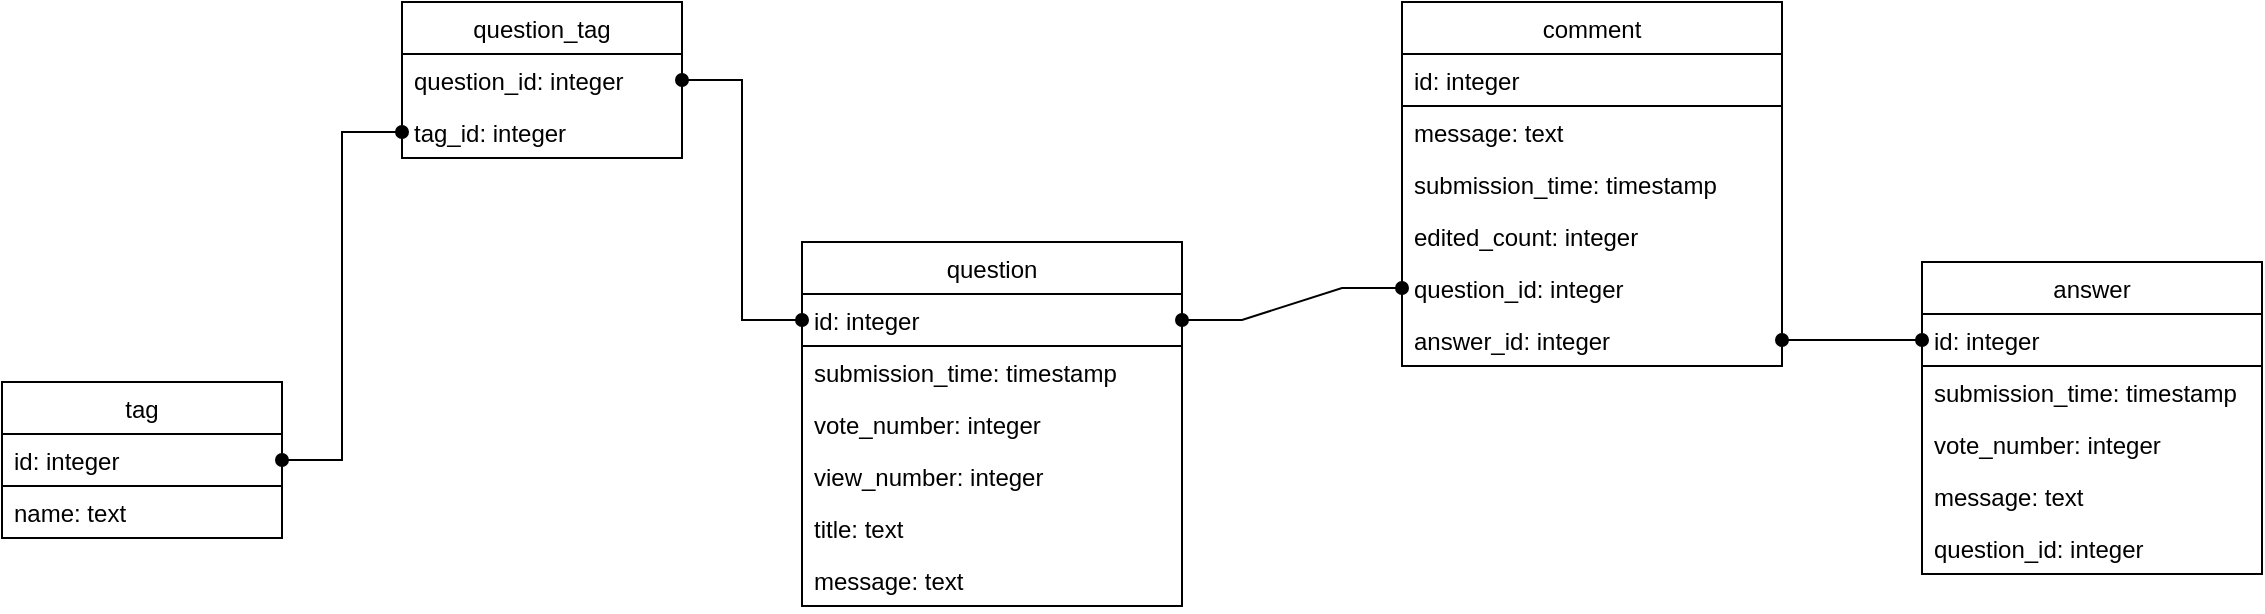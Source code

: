 <mxfile version="18.0.7" type="device"><diagram id="0woxybf8rxxGmbRRyEk7" name="Page-1"><mxGraphModel dx="1422" dy="786" grid="1" gridSize="10" guides="1" tooltips="1" connect="1" arrows="1" fold="1" page="1" pageScale="1" pageWidth="1169" pageHeight="827" math="0" shadow="0"><root><mxCell id="0"/><mxCell id="1" parent="0"/><mxCell id="YsdaQh1VmDpz9fYOMpgl-1" value="question" style="swimlane;fontStyle=0;childLayout=stackLayout;horizontal=1;startSize=26;fillColor=none;horizontalStack=0;resizeParent=1;resizeParentMax=0;resizeLast=0;collapsible=1;marginBottom=0;" vertex="1" parent="1"><mxGeometry x="420" y="160" width="190" height="182" as="geometry"/></mxCell><mxCell id="YsdaQh1VmDpz9fYOMpgl-2" value="id: integer" style="text;strokeColor=default;fillColor=none;align=left;verticalAlign=top;spacingLeft=4;spacingRight=4;overflow=hidden;rotatable=0;points=[[0,0.5],[1,0.5]];portConstraint=eastwest;" vertex="1" parent="YsdaQh1VmDpz9fYOMpgl-1"><mxGeometry y="26" width="190" height="26" as="geometry"/></mxCell><mxCell id="YsdaQh1VmDpz9fYOMpgl-3" value="submission_time: timestamp" style="text;strokeColor=none;fillColor=none;align=left;verticalAlign=top;spacingLeft=4;spacingRight=4;overflow=hidden;rotatable=0;points=[[0,0.5],[1,0.5]];portConstraint=eastwest;" vertex="1" parent="YsdaQh1VmDpz9fYOMpgl-1"><mxGeometry y="52" width="190" height="26" as="geometry"/></mxCell><mxCell id="YsdaQh1VmDpz9fYOMpgl-29" value="vote_number: integer" style="text;strokeColor=none;fillColor=none;align=left;verticalAlign=top;spacingLeft=4;spacingRight=4;overflow=hidden;rotatable=0;points=[[0,0.5],[1,0.5]];portConstraint=eastwest;" vertex="1" parent="YsdaQh1VmDpz9fYOMpgl-1"><mxGeometry y="78" width="190" height="26" as="geometry"/></mxCell><mxCell id="YsdaQh1VmDpz9fYOMpgl-4" value="view_number: integer" style="text;strokeColor=none;fillColor=none;align=left;verticalAlign=top;spacingLeft=4;spacingRight=4;overflow=hidden;rotatable=0;points=[[0,0.5],[1,0.5]];portConstraint=eastwest;" vertex="1" parent="YsdaQh1VmDpz9fYOMpgl-1"><mxGeometry y="104" width="190" height="26" as="geometry"/></mxCell><mxCell id="YsdaQh1VmDpz9fYOMpgl-30" value="title: text" style="text;strokeColor=none;fillColor=none;align=left;verticalAlign=top;spacingLeft=4;spacingRight=4;overflow=hidden;rotatable=0;points=[[0,0.5],[1,0.5]];portConstraint=eastwest;" vertex="1" parent="YsdaQh1VmDpz9fYOMpgl-1"><mxGeometry y="130" width="190" height="26" as="geometry"/></mxCell><mxCell id="YsdaQh1VmDpz9fYOMpgl-31" value="message: text" style="text;strokeColor=none;fillColor=none;align=left;verticalAlign=top;spacingLeft=4;spacingRight=4;overflow=hidden;rotatable=0;points=[[0,0.5],[1,0.5]];portConstraint=eastwest;" vertex="1" parent="YsdaQh1VmDpz9fYOMpgl-1"><mxGeometry y="156" width="190" height="26" as="geometry"/></mxCell><mxCell id="YsdaQh1VmDpz9fYOMpgl-5" value="answer" style="swimlane;fontStyle=0;childLayout=stackLayout;horizontal=1;startSize=26;fillColor=none;horizontalStack=0;resizeParent=1;resizeParentMax=0;resizeLast=0;collapsible=1;marginBottom=0;" vertex="1" parent="1"><mxGeometry x="980" y="170" width="170" height="156" as="geometry"/></mxCell><mxCell id="YsdaQh1VmDpz9fYOMpgl-6" value="id: integer" style="text;strokeColor=default;fillColor=none;align=left;verticalAlign=top;spacingLeft=4;spacingRight=4;overflow=hidden;rotatable=0;points=[[0,0.5],[1,0.5]];portConstraint=eastwest;" vertex="1" parent="YsdaQh1VmDpz9fYOMpgl-5"><mxGeometry y="26" width="170" height="26" as="geometry"/></mxCell><mxCell id="YsdaQh1VmDpz9fYOMpgl-7" value="submission_time: timestamp" style="text;strokeColor=none;fillColor=none;align=left;verticalAlign=top;spacingLeft=4;spacingRight=4;overflow=hidden;rotatable=0;points=[[0,0.5],[1,0.5]];portConstraint=eastwest;" vertex="1" parent="YsdaQh1VmDpz9fYOMpgl-5"><mxGeometry y="52" width="170" height="26" as="geometry"/></mxCell><mxCell id="YsdaQh1VmDpz9fYOMpgl-8" value="vote_number: integer" style="text;strokeColor=none;fillColor=none;align=left;verticalAlign=top;spacingLeft=4;spacingRight=4;overflow=hidden;rotatable=0;points=[[0,0.5],[1,0.5]];portConstraint=eastwest;" vertex="1" parent="YsdaQh1VmDpz9fYOMpgl-5"><mxGeometry y="78" width="170" height="26" as="geometry"/></mxCell><mxCell id="YsdaQh1VmDpz9fYOMpgl-22" value="message: text" style="text;strokeColor=none;fillColor=none;align=left;verticalAlign=top;spacingLeft=4;spacingRight=4;overflow=hidden;rotatable=0;points=[[0,0.5],[1,0.5]];portConstraint=eastwest;" vertex="1" parent="YsdaQh1VmDpz9fYOMpgl-5"><mxGeometry y="104" width="170" height="26" as="geometry"/></mxCell><mxCell id="YsdaQh1VmDpz9fYOMpgl-23" value="question_id: integer" style="text;strokeColor=none;fillColor=none;align=left;verticalAlign=top;spacingLeft=4;spacingRight=4;overflow=hidden;rotatable=0;points=[[0,0.5],[1,0.5]];portConstraint=eastwest;" vertex="1" parent="YsdaQh1VmDpz9fYOMpgl-5"><mxGeometry y="130" width="170" height="26" as="geometry"/></mxCell><mxCell id="YsdaQh1VmDpz9fYOMpgl-9" value="comment" style="swimlane;fontStyle=0;childLayout=stackLayout;horizontal=1;startSize=26;fillColor=none;horizontalStack=0;resizeParent=1;resizeParentMax=0;resizeLast=0;collapsible=1;marginBottom=0;" vertex="1" parent="1"><mxGeometry x="720" y="40" width="190" height="182" as="geometry"/></mxCell><mxCell id="YsdaQh1VmDpz9fYOMpgl-10" value="id: integer" style="text;strokeColor=default;fillColor=none;align=left;verticalAlign=top;spacingLeft=4;spacingRight=4;overflow=hidden;rotatable=0;points=[[0,0.5],[1,0.5]];portConstraint=eastwest;" vertex="1" parent="YsdaQh1VmDpz9fYOMpgl-9"><mxGeometry y="26" width="190" height="26" as="geometry"/></mxCell><mxCell id="YsdaQh1VmDpz9fYOMpgl-11" value="message: text" style="text;strokeColor=none;fillColor=none;align=left;verticalAlign=top;spacingLeft=4;spacingRight=4;overflow=hidden;rotatable=0;points=[[0,0.5],[1,0.5]];portConstraint=eastwest;" vertex="1" parent="YsdaQh1VmDpz9fYOMpgl-9"><mxGeometry y="52" width="190" height="26" as="geometry"/></mxCell><mxCell id="YsdaQh1VmDpz9fYOMpgl-12" value="submission_time: timestamp" style="text;strokeColor=none;fillColor=none;align=left;verticalAlign=top;spacingLeft=4;spacingRight=4;overflow=hidden;rotatable=0;points=[[0,0.5],[1,0.5]];portConstraint=eastwest;" vertex="1" parent="YsdaQh1VmDpz9fYOMpgl-9"><mxGeometry y="78" width="190" height="26" as="geometry"/></mxCell><mxCell id="YsdaQh1VmDpz9fYOMpgl-25" value="edited_count: integer" style="text;strokeColor=none;fillColor=none;align=left;verticalAlign=top;spacingLeft=4;spacingRight=4;overflow=hidden;rotatable=0;points=[[0,0.5],[1,0.5]];portConstraint=eastwest;" vertex="1" parent="YsdaQh1VmDpz9fYOMpgl-9"><mxGeometry y="104" width="190" height="26" as="geometry"/></mxCell><mxCell id="YsdaQh1VmDpz9fYOMpgl-26" value="question_id: integer" style="text;strokeColor=none;fillColor=none;align=left;verticalAlign=top;spacingLeft=4;spacingRight=4;overflow=hidden;rotatable=0;points=[[0,0.5],[1,0.5]];portConstraint=eastwest;" vertex="1" parent="YsdaQh1VmDpz9fYOMpgl-9"><mxGeometry y="130" width="190" height="26" as="geometry"/></mxCell><mxCell id="YsdaQh1VmDpz9fYOMpgl-27" value="answer_id: integer" style="text;strokeColor=none;fillColor=none;align=left;verticalAlign=top;spacingLeft=4;spacingRight=4;overflow=hidden;rotatable=0;points=[[0,0.5],[1,0.5]];portConstraint=eastwest;" vertex="1" parent="YsdaQh1VmDpz9fYOMpgl-9"><mxGeometry y="156" width="190" height="26" as="geometry"/></mxCell><mxCell id="YsdaQh1VmDpz9fYOMpgl-13" value="tag" style="swimlane;fontStyle=0;childLayout=stackLayout;horizontal=1;startSize=26;fillColor=none;horizontalStack=0;resizeParent=1;resizeParentMax=0;resizeLast=0;collapsible=1;marginBottom=0;" vertex="1" parent="1"><mxGeometry x="20" y="230" width="140" height="78" as="geometry"/></mxCell><mxCell id="YsdaQh1VmDpz9fYOMpgl-14" value="id: integer" style="text;strokeColor=none;fillColor=none;align=left;verticalAlign=top;spacingLeft=4;spacingRight=4;overflow=hidden;rotatable=0;points=[[0,0.5],[1,0.5]];portConstraint=eastwest;" vertex="1" parent="YsdaQh1VmDpz9fYOMpgl-13"><mxGeometry y="26" width="140" height="26" as="geometry"/></mxCell><mxCell id="YsdaQh1VmDpz9fYOMpgl-15" value="name: text" style="text;strokeColor=default;fillColor=none;align=left;verticalAlign=top;spacingLeft=4;spacingRight=4;overflow=hidden;rotatable=0;points=[[0,0.5],[1,0.5]];portConstraint=eastwest;" vertex="1" parent="YsdaQh1VmDpz9fYOMpgl-13"><mxGeometry y="52" width="140" height="26" as="geometry"/></mxCell><mxCell id="YsdaQh1VmDpz9fYOMpgl-17" value="question_tag" style="swimlane;fontStyle=0;childLayout=stackLayout;horizontal=1;startSize=26;fillColor=none;horizontalStack=0;resizeParent=1;resizeParentMax=0;resizeLast=0;collapsible=1;marginBottom=0;" vertex="1" parent="1"><mxGeometry x="220" y="40" width="140" height="78" as="geometry"/></mxCell><mxCell id="YsdaQh1VmDpz9fYOMpgl-18" value="question_id: integer" style="text;strokeColor=none;fillColor=none;align=left;verticalAlign=top;spacingLeft=4;spacingRight=4;overflow=hidden;rotatable=0;points=[[0,0.5],[1,0.5]];portConstraint=eastwest;" vertex="1" parent="YsdaQh1VmDpz9fYOMpgl-17"><mxGeometry y="26" width="140" height="26" as="geometry"/></mxCell><mxCell id="YsdaQh1VmDpz9fYOMpgl-19" value="tag_id: integer" style="text;strokeColor=none;fillColor=none;align=left;verticalAlign=top;spacingLeft=4;spacingRight=4;overflow=hidden;rotatable=0;points=[[0,0.5],[1,0.5]];portConstraint=eastwest;" vertex="1" parent="YsdaQh1VmDpz9fYOMpgl-17"><mxGeometry y="52" width="140" height="26" as="geometry"/></mxCell><mxCell id="YsdaQh1VmDpz9fYOMpgl-37" value="" style="edgeStyle=entityRelationEdgeStyle;rounded=0;orthogonalLoop=1;jettySize=auto;html=1;startArrow=oval;startFill=1;endArrow=oval;endFill=1;entryX=1;entryY=0.5;entryDx=0;entryDy=0;" edge="1" parent="1" source="YsdaQh1VmDpz9fYOMpgl-2" target="YsdaQh1VmDpz9fYOMpgl-18"><mxGeometry relative="1" as="geometry"/></mxCell><mxCell id="YsdaQh1VmDpz9fYOMpgl-41" style="edgeStyle=entityRelationEdgeStyle;rounded=0;orthogonalLoop=1;jettySize=auto;html=1;startArrow=oval;startFill=1;endArrow=oval;endFill=1;" edge="1" parent="1" source="YsdaQh1VmDpz9fYOMpgl-19" target="YsdaQh1VmDpz9fYOMpgl-14"><mxGeometry relative="1" as="geometry"/></mxCell><mxCell id="YsdaQh1VmDpz9fYOMpgl-42" style="edgeStyle=entityRelationEdgeStyle;rounded=0;orthogonalLoop=1;jettySize=auto;html=1;entryX=0;entryY=0.5;entryDx=0;entryDy=0;startArrow=oval;startFill=1;endArrow=oval;endFill=1;" edge="1" parent="1" source="YsdaQh1VmDpz9fYOMpgl-2" target="YsdaQh1VmDpz9fYOMpgl-26"><mxGeometry relative="1" as="geometry"/></mxCell><mxCell id="YsdaQh1VmDpz9fYOMpgl-43" style="edgeStyle=entityRelationEdgeStyle;rounded=0;orthogonalLoop=1;jettySize=auto;html=1;startArrow=oval;startFill=1;endArrow=oval;endFill=1;" edge="1" parent="1" source="YsdaQh1VmDpz9fYOMpgl-6" target="YsdaQh1VmDpz9fYOMpgl-27"><mxGeometry relative="1" as="geometry"/></mxCell></root></mxGraphModel></diagram></mxfile>